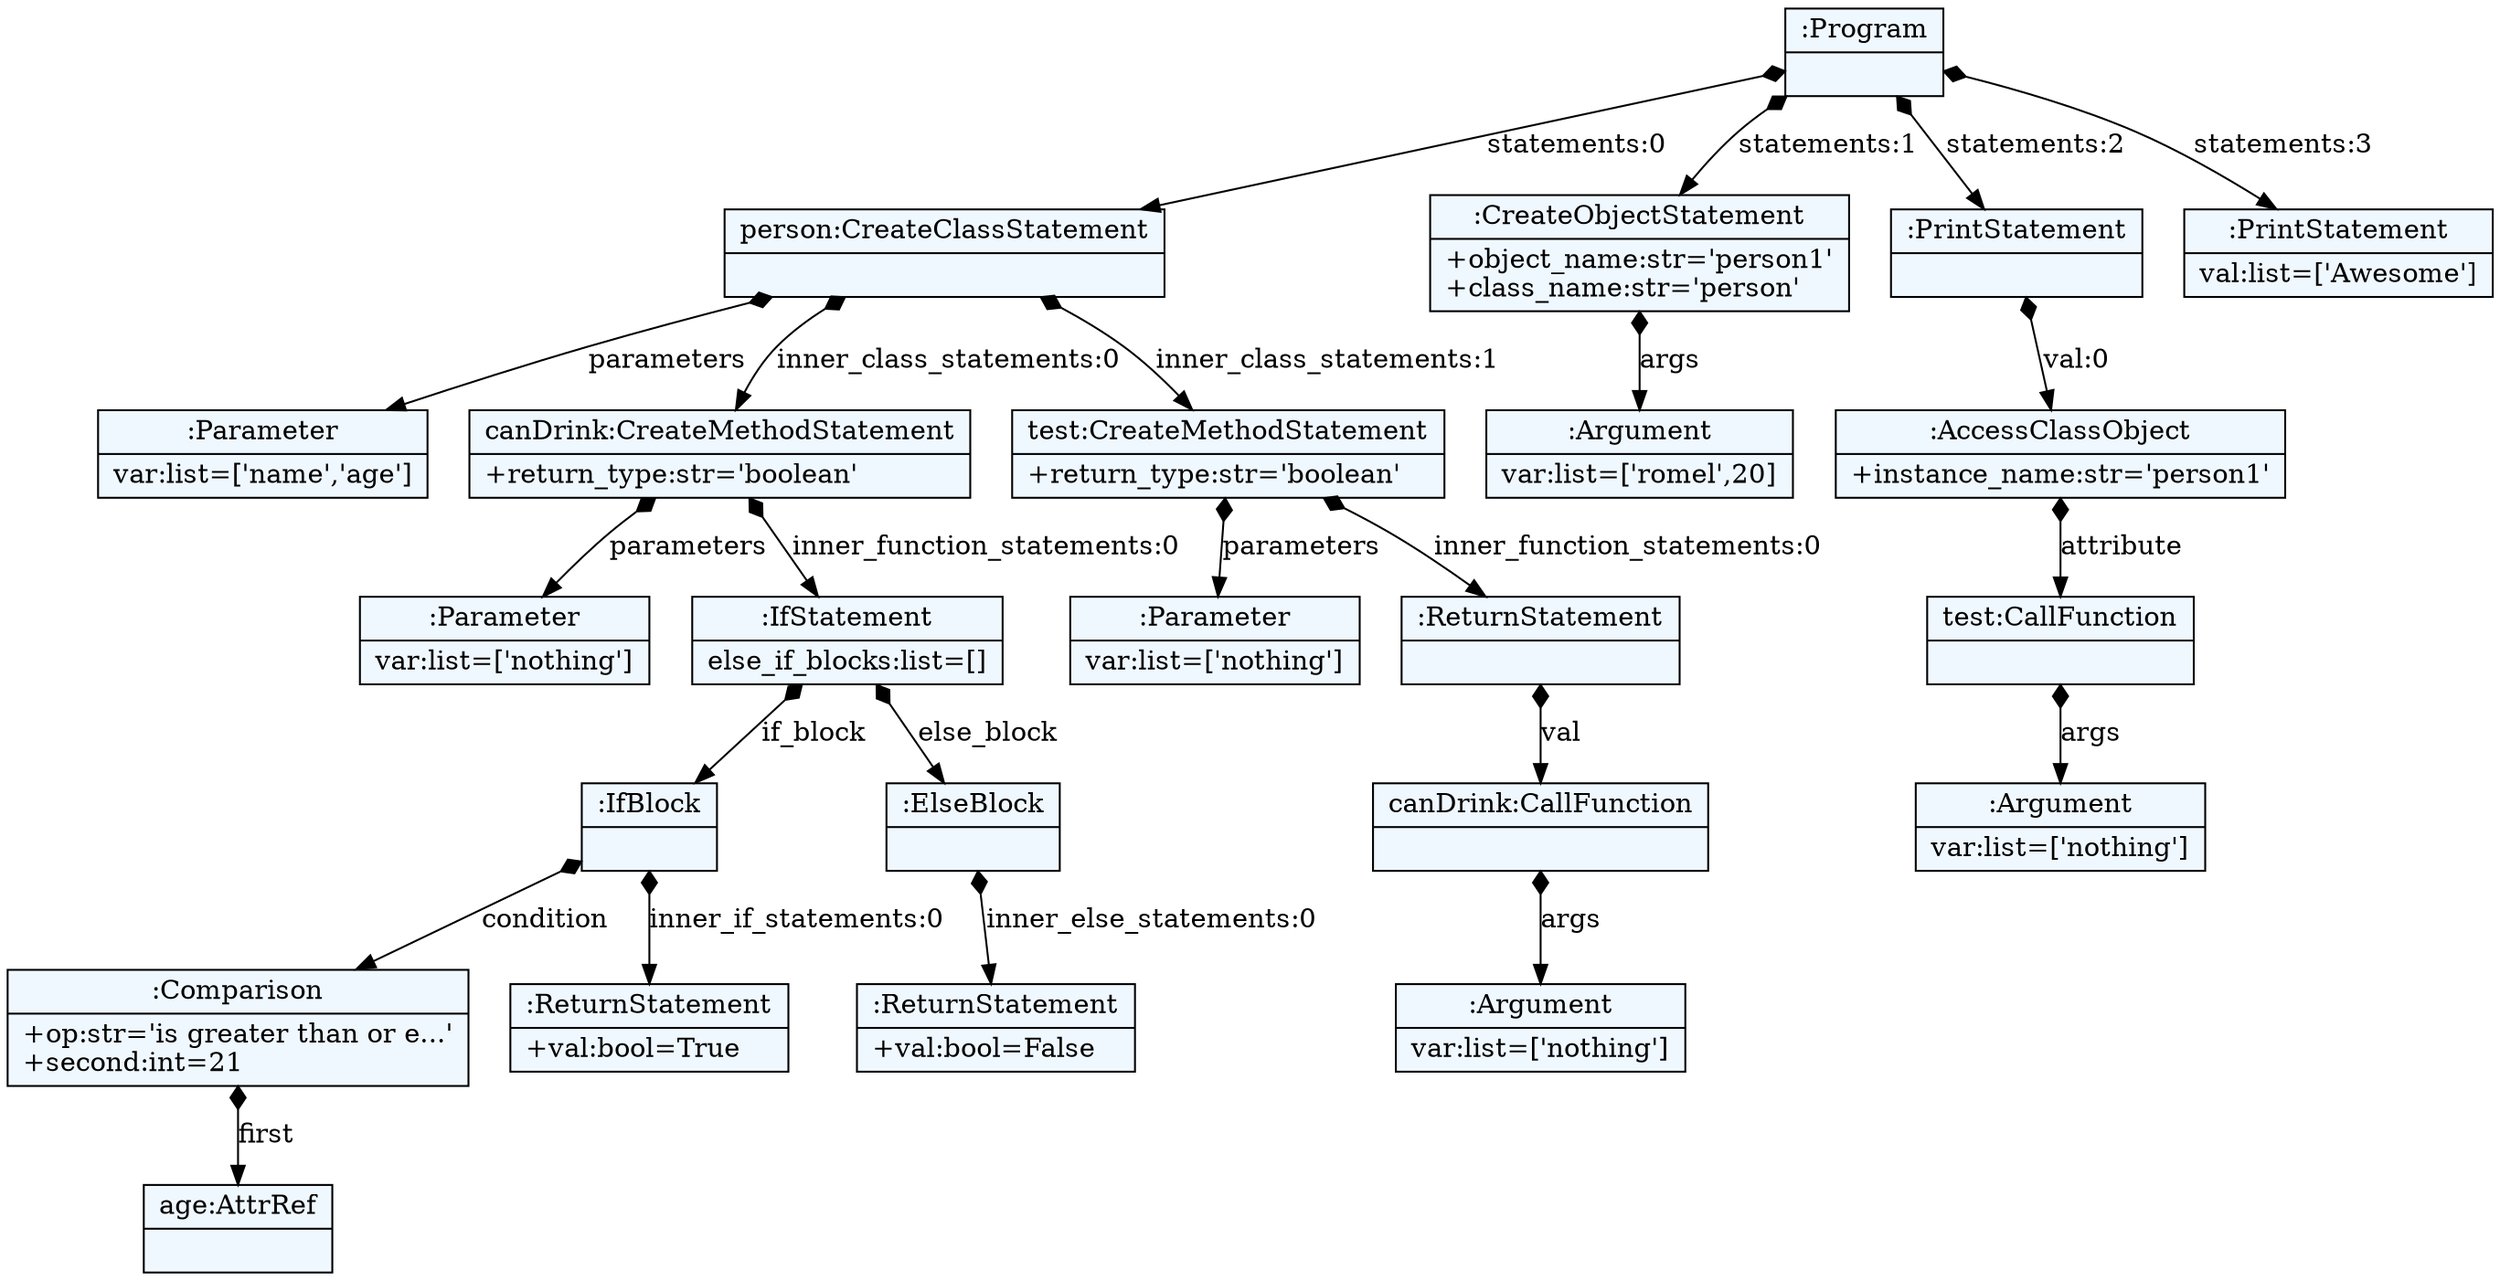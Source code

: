 
    digraph textX {
    fontname = "Bitstream Vera Sans"
    fontsize = 8
    node[
        shape=record,
        style=filled,
        fillcolor=aliceblue
    ]
    nodesep = 0.3
    edge[dir=black,arrowtail=empty]


1917758483360 -> 1917758480672 [label="statements:0" arrowtail=diamond dir=both]
1917758480672 -> 1917758484368 [label="parameters" arrowtail=diamond dir=both]
1917758484368[label="{:Parameter|var:list=['name','age']\l}"]
1917758480672 -> 1917758481008 [label="inner_class_statements:0" arrowtail=diamond dir=both]
1917758481008 -> 1917759623632 [label="parameters" arrowtail=diamond dir=both]
1917759623632[label="{:Parameter|var:list=['nothing']\l}"]
1917758481008 -> 1917758484704 [label="inner_function_statements:0" arrowtail=diamond dir=both]
1917758484704 -> 1917758485040 [label="if_block" arrowtail=diamond dir=both]
1917758485040 -> 1917758485376 [label="condition" arrowtail=diamond dir=both]
1917758485376 -> 1917758485712 [label="first" arrowtail=diamond dir=both]
1917758485712[label="{age:AttrRef|}"]
1917758485376[label="{:Comparison|+op:str='is greater than or e...'\l+second:int=21\l}"]
1917758485040 -> 1917758486048 [label="inner_if_statements:0" arrowtail=diamond dir=both]
1917758486048[label="{:ReturnStatement|+val:bool=True\l}"]
1917758485040[label="{:IfBlock|}"]
1917758484704 -> 1917758486384 [label="else_block" arrowtail=diamond dir=both]
1917758486384 -> 1917759623952 [label="inner_else_statements:0" arrowtail=diamond dir=both]
1917759623952[label="{:ReturnStatement|+val:bool=False\l}"]
1917758486384[label="{:ElseBlock|}"]
1917758484704[label="{:IfStatement|else_if_blocks:list=[]\l}"]
1917758481008[label="{canDrink:CreateMethodStatement|+return_type:str='boolean'\l}"]
1917758480672 -> 1917759624272 [label="inner_class_statements:1" arrowtail=diamond dir=both]
1917759624272 -> 1917759624592 [label="parameters" arrowtail=diamond dir=both]
1917759624592[label="{:Parameter|var:list=['nothing']\l}"]
1917759624272 -> 1917759624912 [label="inner_function_statements:0" arrowtail=diamond dir=both]
1917759624912 -> 1917758486720 [label="val" arrowtail=diamond dir=both]
1917758486720 -> 1917758487056 [label="args" arrowtail=diamond dir=both]
1917758487056[label="{:Argument|var:list=['nothing']\l}"]
1917758486720[label="{canDrink:CallFunction|}"]
1917759624912[label="{:ReturnStatement|}"]
1917759624272[label="{test:CreateMethodStatement|+return_type:str='boolean'\l}"]
1917758480672[label="{person:CreateClassStatement|}"]
1917758483360 -> 1917758487392 [label="statements:1" arrowtail=diamond dir=both]
1917758487392 -> 1917759625232 [label="args" arrowtail=diamond dir=both]
1917759625232[label="{:Argument|var:list=['romel',20]\l}"]
1917758487392[label="{:CreateObjectStatement|+object_name:str='person1'\l+class_name:str='person'\l}"]
1917758483360 -> 1917758487728 [label="statements:2" arrowtail=diamond dir=both]
1917758487728 -> 1917758488064 [label="val:0" arrowtail=diamond dir=both]
1917758488064 -> 1917759625552 [label="attribute" arrowtail=diamond dir=both]
1917759625552 -> 1917759625872 [label="args" arrowtail=diamond dir=both]
1917759625872[label="{:Argument|var:list=['nothing']\l}"]
1917759625552[label="{test:CallFunction|}"]
1917758488064[label="{:AccessClassObject|+instance_name:str='person1'\l}"]
1917758487728[label="{:PrintStatement|}"]
1917758483360 -> 1917759626192 [label="statements:3" arrowtail=diamond dir=both]
1917759626192[label="{:PrintStatement|val:list=['Awesome']\l}"]
1917758483360[label="{:Program|}"]

}
